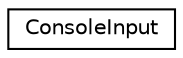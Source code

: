 digraph "Graphical Class Hierarchy"
{
  edge [fontname="Helvetica",fontsize="10",labelfontname="Helvetica",labelfontsize="10"];
  node [fontname="Helvetica",fontsize="10",shape=record];
  rankdir="LR";
  Node1 [label="ConsoleInput",height=0.2,width=0.4,color="black", fillcolor="white", style="filled",URL="$class_cake_1_1_console_1_1_console_input.html"];
}
